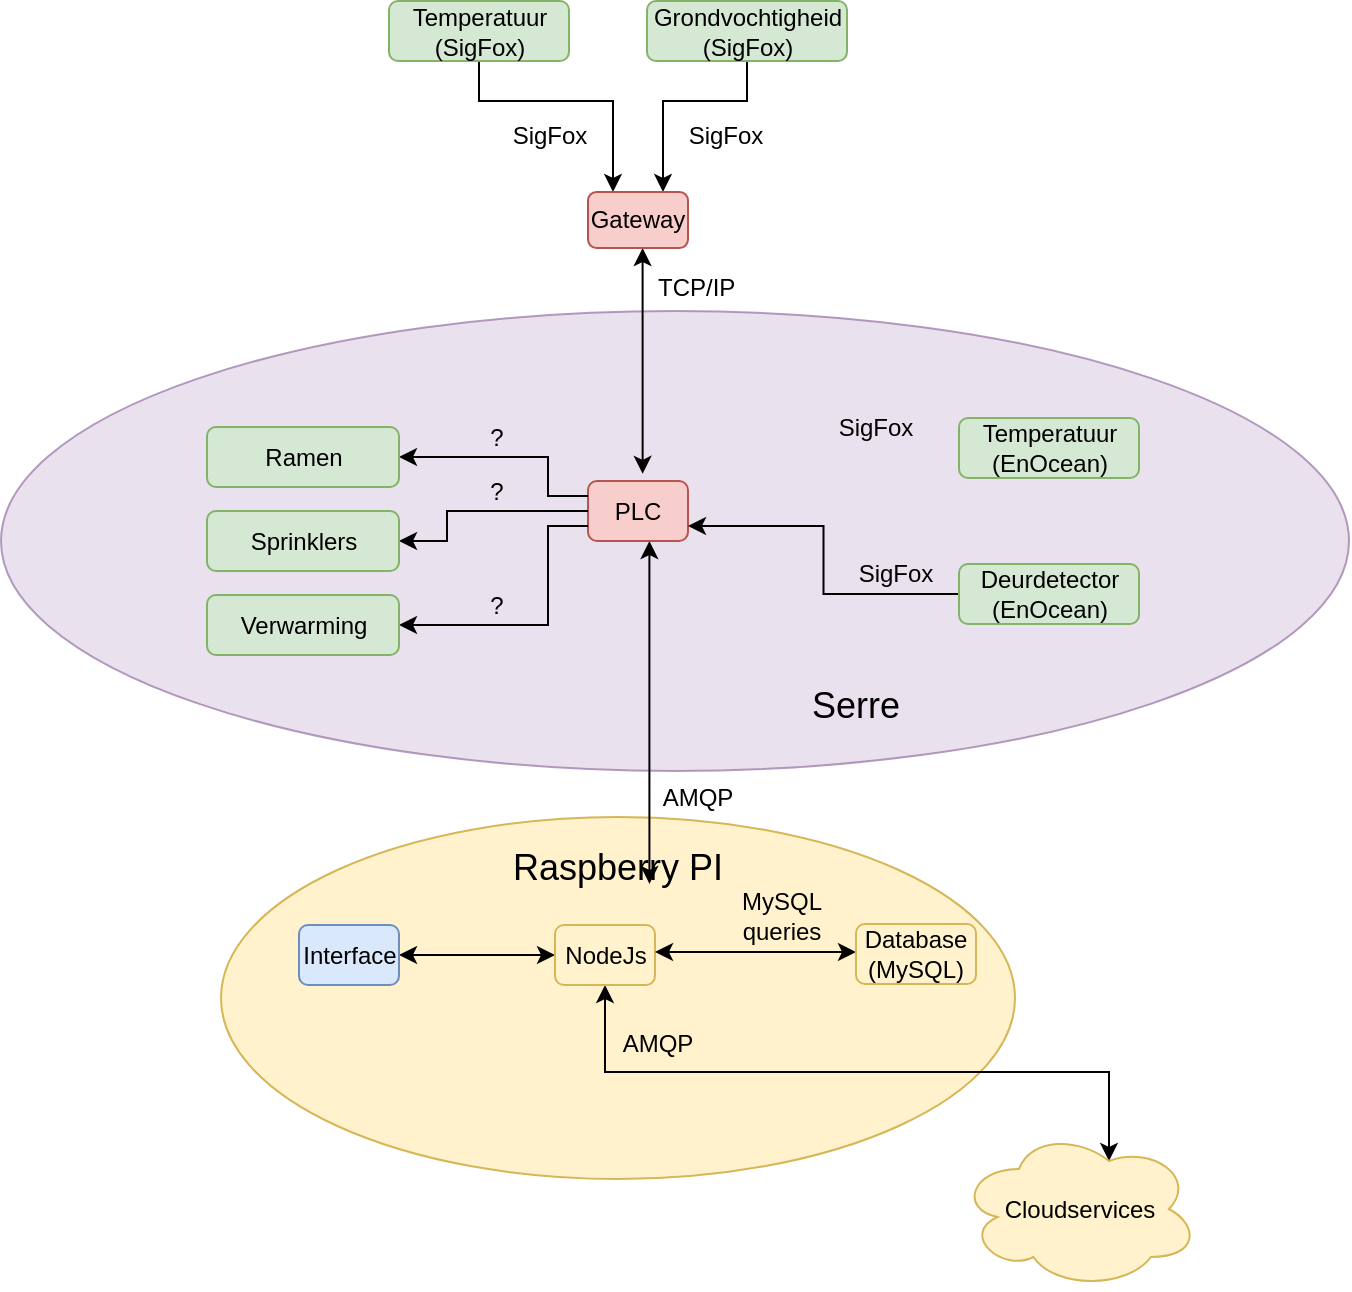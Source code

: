 <mxfile version="12.0.2" type="device" pages="1"><diagram name="Serre" id="42789a77-a242-8287-6e28-9cd8cfd52e62"><mxGraphModel dx="1718" dy="888" grid="0" gridSize="10" guides="1" tooltips="1" connect="1" arrows="1" fold="1" page="1" pageScale="1" pageWidth="1100" pageHeight="850" background="#ffffff" math="0" shadow="0"><root><mxCell id="0"/><mxCell id="1" parent="0"/><mxCell id="m-WKy1QYfF3CYL_Xk7xX-1" value="" style="ellipse;whiteSpace=wrap;html=1;fillColor=#fff2cc;strokeColor=#d6b656;" parent="1" vertex="1"><mxGeometry x="333.5" y="470.5" width="397" height="181" as="geometry"/></mxCell><mxCell id="AfHGDrrq-JgIC60IeQSG-32" value="" style="ellipse;whiteSpace=wrap;html=1;fillColor=#e1d5e7;strokeColor=#9673a6;opacity=70;" parent="1" vertex="1"><mxGeometry x="223.5" y="217.5" width="674" height="230" as="geometry"/></mxCell><mxCell id="itn0ZsQkKJ_GjujIYyZL-32" value="" style="edgeStyle=orthogonalEdgeStyle;rounded=0;orthogonalLoop=1;jettySize=auto;html=1;startArrow=classic;startFill=1;endArrow=classic;endFill=1;" parent="1" source="itn0ZsQkKJ_GjujIYyZL-7" target="itn0ZsQkKJ_GjujIYyZL-8" edge="1"><mxGeometry relative="1" as="geometry"/></mxCell><mxCell id="itn0ZsQkKJ_GjujIYyZL-35" value="" style="edgeStyle=orthogonalEdgeStyle;rounded=0;orthogonalLoop=1;jettySize=auto;html=1;startArrow=classic;startFill=1;endArrow=classic;endFill=1;entryX=0.625;entryY=0.2;entryDx=0;entryDy=0;entryPerimeter=0;" parent="1" source="itn0ZsQkKJ_GjujIYyZL-7" target="itn0ZsQkKJ_GjujIYyZL-10" edge="1"><mxGeometry relative="1" as="geometry"><mxPoint x="567" y="625.5" as="targetPoint"/><Array as="points"><mxPoint x="525" y="598"/><mxPoint x="777" y="598"/></Array></mxGeometry></mxCell><mxCell id="itn0ZsQkKJ_GjujIYyZL-7" value="NodeJs" style="rounded=1;whiteSpace=wrap;html=1;fillColor=#fff2cc;strokeColor=#d6b656;" parent="1" vertex="1"><mxGeometry x="500.5" y="524.5" width="50" height="30" as="geometry"/></mxCell><mxCell id="itn0ZsQkKJ_GjujIYyZL-8" value="Interface" style="rounded=1;whiteSpace=wrap;html=1;fillColor=#dae8fc;strokeColor=#6c8ebf;" parent="1" vertex="1"><mxGeometry x="372.5" y="524.5" width="50" height="30" as="geometry"/></mxCell><mxCell id="itn0ZsQkKJ_GjujIYyZL-33" value="" style="edgeStyle=orthogonalEdgeStyle;rounded=0;orthogonalLoop=1;jettySize=auto;html=1;startArrow=classic;startFill=1;endArrow=classic;endFill=1;" parent="1" source="itn0ZsQkKJ_GjujIYyZL-9" target="itn0ZsQkKJ_GjujIYyZL-7" edge="1"><mxGeometry relative="1" as="geometry"><Array as="points"><mxPoint x="635" y="538"/><mxPoint x="635" y="538"/></Array></mxGeometry></mxCell><mxCell id="itn0ZsQkKJ_GjujIYyZL-9" value="Database&lt;br&gt;(MySQL)" style="rounded=1;whiteSpace=wrap;html=1;fillColor=#fff2cc;strokeColor=#d6b656;" parent="1" vertex="1"><mxGeometry x="651" y="524" width="60" height="30" as="geometry"/></mxCell><mxCell id="itn0ZsQkKJ_GjujIYyZL-10" value="Cloudservices" style="ellipse;shape=cloud;whiteSpace=wrap;html=1;fillColor=#fff2cc;strokeColor=#d6b656;" parent="1" vertex="1"><mxGeometry x="702.5" y="626.5" width="120" height="80" as="geometry"/></mxCell><mxCell id="oylY3YaFG-LerNcYVHAm-18" style="edgeStyle=orthogonalEdgeStyle;rounded=0;orthogonalLoop=1;jettySize=auto;html=1;startArrow=classic;startFill=1;targetPerimeterSpacing=0;" edge="1" parent="1" source="itn0ZsQkKJ_GjujIYyZL-11"><mxGeometry relative="1" as="geometry"><mxPoint x="547.714" y="503.952" as="targetPoint"/><Array as="points"><mxPoint x="548" y="418"/></Array></mxGeometry></mxCell><mxCell id="itn0ZsQkKJ_GjujIYyZL-11" value="PLC" style="rounded=1;whiteSpace=wrap;html=1;fillColor=#f8cecc;strokeColor=#b85450;" parent="1" vertex="1"><mxGeometry x="517" y="302.5" width="50" height="30" as="geometry"/></mxCell><mxCell id="AfHGDrrq-JgIC60IeQSG-10" style="edgeStyle=orthogonalEdgeStyle;rounded=0;orthogonalLoop=1;jettySize=auto;html=1;exitX=1;exitY=0.5;exitDx=0;exitDy=0;entryX=0;entryY=0.25;entryDx=0;entryDy=0;startArrow=classic;startFill=1;endArrow=none;endFill=0;" parent="1" source="itn0ZsQkKJ_GjujIYyZL-12" target="itn0ZsQkKJ_GjujIYyZL-11" edge="1"><mxGeometry relative="1" as="geometry"><Array as="points"><mxPoint x="497" y="291"/><mxPoint x="497" y="310"/></Array></mxGeometry></mxCell><mxCell id="itn0ZsQkKJ_GjujIYyZL-12" value="Ramen" style="rounded=1;whiteSpace=wrap;html=1;fillColor=#d5e8d4;strokeColor=#82b366;" parent="1" vertex="1"><mxGeometry x="326.5" y="275.5" width="96" height="30" as="geometry"/></mxCell><mxCell id="AfHGDrrq-JgIC60IeQSG-13" style="edgeStyle=orthogonalEdgeStyle;rounded=0;orthogonalLoop=1;jettySize=auto;html=1;exitX=1;exitY=0.5;exitDx=0;exitDy=0;entryX=0;entryY=0.75;entryDx=0;entryDy=0;startArrow=classic;startFill=1;endArrow=none;endFill=0;" parent="1" source="itn0ZsQkKJ_GjujIYyZL-14" target="itn0ZsQkKJ_GjujIYyZL-11" edge="1"><mxGeometry relative="1" as="geometry"><Array as="points"><mxPoint x="497" y="375"/><mxPoint x="497" y="325"/></Array></mxGeometry></mxCell><mxCell id="itn0ZsQkKJ_GjujIYyZL-14" value="Verwarming" style="rounded=1;whiteSpace=wrap;html=1;fillColor=#d5e8d4;strokeColor=#82b366;" parent="1" vertex="1"><mxGeometry x="326.5" y="359.5" width="96" height="30" as="geometry"/></mxCell><mxCell id="AfHGDrrq-JgIC60IeQSG-11" style="edgeStyle=orthogonalEdgeStyle;rounded=0;orthogonalLoop=1;jettySize=auto;html=1;exitX=1;exitY=0.5;exitDx=0;exitDy=0;startArrow=classic;startFill=1;endArrow=none;endFill=0;entryX=0;entryY=0.5;entryDx=0;entryDy=0;" parent="1" source="itn0ZsQkKJ_GjujIYyZL-15" target="itn0ZsQkKJ_GjujIYyZL-11" edge="1"><mxGeometry relative="1" as="geometry"><mxPoint x="487.5" y="344.5" as="targetPoint"/><Array as="points"><mxPoint x="446.5" y="332.5"/><mxPoint x="446.5" y="317.5"/></Array></mxGeometry></mxCell><mxCell id="itn0ZsQkKJ_GjujIYyZL-15" value="Sprinklers" style="rounded=1;whiteSpace=wrap;html=1;fillColor=#d5e8d4;strokeColor=#82b366;" parent="1" vertex="1"><mxGeometry x="326.5" y="317.5" width="96" height="30" as="geometry"/></mxCell><mxCell id="1BPF2lUvss0TYT9tVECj-1" value="AMQP" style="text;html=1;strokeColor=none;fillColor=none;align=center;verticalAlign=middle;whiteSpace=wrap;rounded=0;" parent="1" vertex="1"><mxGeometry x="552" y="450.5" width="40" height="20" as="geometry"/></mxCell><mxCell id="1BPF2lUvss0TYT9tVECj-3" value="AMQP" style="text;html=1;strokeColor=none;fillColor=none;align=center;verticalAlign=middle;whiteSpace=wrap;rounded=0;" parent="1" vertex="1"><mxGeometry x="532" y="574" width="40" height="20" as="geometry"/></mxCell><mxCell id="_2sVvBY5ICFOxCGKW-Yz-2" value="Temperatuur (EnOcean)" style="rounded=1;whiteSpace=wrap;html=1;fillColor=#d5e8d4;strokeColor=#82b366;" parent="1" vertex="1"><mxGeometry x="702.5" y="271" width="90" height="30" as="geometry"/></mxCell><mxCell id="AfHGDrrq-JgIC60IeQSG-18" value="" style="edgeStyle=orthogonalEdgeStyle;rounded=0;orthogonalLoop=1;jettySize=auto;html=1;startArrow=none;startFill=0;endArrow=classic;endFill=1;entryX=1;entryY=0.75;entryDx=0;entryDy=0;" parent="1" source="_2sVvBY5ICFOxCGKW-Yz-3" target="itn0ZsQkKJ_GjujIYyZL-11" edge="1"><mxGeometry relative="1" as="geometry"><mxPoint x="541.5" y="309.5" as="targetPoint"/></mxGeometry></mxCell><mxCell id="_2sVvBY5ICFOxCGKW-Yz-3" value="Deurdetector (EnOcean)" style="rounded=1;whiteSpace=wrap;html=1;fillColor=#d5e8d4;strokeColor=#82b366;" parent="1" vertex="1"><mxGeometry x="702.5" y="344" width="90" height="30" as="geometry"/></mxCell><mxCell id="AfHGDrrq-JgIC60IeQSG-36" style="edgeStyle=orthogonalEdgeStyle;rounded=0;orthogonalLoop=1;jettySize=auto;html=1;exitX=0.5;exitY=1;exitDx=0;exitDy=0;entryX=0.25;entryY=0;entryDx=0;entryDy=0;startArrow=none;startFill=0;endArrow=classic;endFill=1;" parent="1" source="AfHGDrrq-JgIC60IeQSG-20" target="AfHGDrrq-JgIC60IeQSG-35" edge="1"><mxGeometry relative="1" as="geometry"><Array as="points"><mxPoint x="462" y="112.5"/><mxPoint x="530" y="112.5"/></Array></mxGeometry></mxCell><mxCell id="AfHGDrrq-JgIC60IeQSG-20" value="Temperatuur (SigFox)" style="rounded=1;whiteSpace=wrap;html=1;fillColor=#d5e8d4;strokeColor=#82b366;" parent="1" vertex="1"><mxGeometry x="417.5" y="62.5" width="90" height="30" as="geometry"/></mxCell><mxCell id="AfHGDrrq-JgIC60IeQSG-25" value="&lt;font style=&quot;font-size: 18px&quot;&gt;Serre&lt;/font&gt;" style="text;html=1;strokeColor=none;fillColor=none;align=center;verticalAlign=middle;whiteSpace=wrap;rounded=0;" parent="1" vertex="1"><mxGeometry x="631" y="405" width="40" height="20" as="geometry"/></mxCell><mxCell id="AfHGDrrq-JgIC60IeQSG-37" style="edgeStyle=orthogonalEdgeStyle;rounded=0;orthogonalLoop=1;jettySize=auto;html=1;exitX=0.5;exitY=1;exitDx=0;exitDy=0;entryX=0.75;entryY=0;entryDx=0;entryDy=0;startArrow=none;startFill=0;endArrow=classic;endFill=1;" parent="1" source="AfHGDrrq-JgIC60IeQSG-28" target="AfHGDrrq-JgIC60IeQSG-35" edge="1"><mxGeometry relative="1" as="geometry"><Array as="points"><mxPoint x="597" y="112.5"/><mxPoint x="555" y="112.5"/></Array></mxGeometry></mxCell><mxCell id="AfHGDrrq-JgIC60IeQSG-28" value="Grondvochtigheid (SigFox)" style="rounded=1;whiteSpace=wrap;html=1;fillColor=#d5e8d4;strokeColor=#82b366;" parent="1" vertex="1"><mxGeometry x="546.5" y="62.5" width="100" height="30" as="geometry"/></mxCell><mxCell id="oylY3YaFG-LerNcYVHAm-19" style="edgeStyle=orthogonalEdgeStyle;rounded=0;orthogonalLoop=1;jettySize=auto;html=1;entryX=0.476;entryY=0.354;entryDx=0;entryDy=0;entryPerimeter=0;startArrow=classic;startFill=1;targetPerimeterSpacing=0;" edge="1" parent="1" source="AfHGDrrq-JgIC60IeQSG-35" target="AfHGDrrq-JgIC60IeQSG-32"><mxGeometry relative="1" as="geometry"><Array as="points"><mxPoint x="544" y="206"/></Array></mxGeometry></mxCell><mxCell id="AfHGDrrq-JgIC60IeQSG-35" value="Gateway" style="rounded=1;whiteSpace=wrap;html=1;fillColor=#f8cecc;strokeColor=#b85450;" parent="1" vertex="1"><mxGeometry x="517" y="158" width="50" height="28" as="geometry"/></mxCell><mxCell id="AfHGDrrq-JgIC60IeQSG-39" value="SigFox" style="text;html=1;strokeColor=none;fillColor=none;align=center;verticalAlign=middle;whiteSpace=wrap;rounded=0;" parent="1" vertex="1"><mxGeometry x="478" y="119.5" width="40" height="20" as="geometry"/></mxCell><mxCell id="AfHGDrrq-JgIC60IeQSG-40" value="SigFox" style="text;html=1;strokeColor=none;fillColor=none;align=center;verticalAlign=middle;whiteSpace=wrap;rounded=0;" parent="1" vertex="1"><mxGeometry x="566" y="119.5" width="40" height="20" as="geometry"/></mxCell><mxCell id="c5OzXLcf4u7wvID1AKV8-1" value="SigFox" style="text;html=1;strokeColor=none;fillColor=none;align=center;verticalAlign=middle;whiteSpace=wrap;rounded=0;" parent="1" vertex="1"><mxGeometry x="640.5" y="265.5" width="40" height="20" as="geometry"/></mxCell><mxCell id="c5OzXLcf4u7wvID1AKV8-2" value="SigFox" style="text;html=1;strokeColor=none;fillColor=none;align=center;verticalAlign=middle;whiteSpace=wrap;rounded=0;" parent="1" vertex="1"><mxGeometry x="650.5" y="339" width="40" height="20" as="geometry"/></mxCell><mxCell id="c5OzXLcf4u7wvID1AKV8-3" value="?" style="text;html=1;strokeColor=none;fillColor=none;align=center;verticalAlign=middle;whiteSpace=wrap;rounded=0;" parent="1" vertex="1"><mxGeometry x="465.5" y="270.5" width="11" height="20" as="geometry"/></mxCell><mxCell id="c5OzXLcf4u7wvID1AKV8-7" value="MySQL queries" style="text;html=1;strokeColor=none;fillColor=none;align=center;verticalAlign=middle;whiteSpace=wrap;rounded=0;" parent="1" vertex="1"><mxGeometry x="591.5" y="505" width="44" height="30" as="geometry"/></mxCell><mxCell id="m-WKy1QYfF3CYL_Xk7xX-2" value="&lt;font style=&quot;font-size: 18px&quot;&gt;Raspberry PI&lt;/font&gt;" style="text;html=1;strokeColor=none;fillColor=none;align=center;verticalAlign=middle;whiteSpace=wrap;rounded=0;" parent="1" vertex="1"><mxGeometry x="474" y="485.5" width="116" height="20" as="geometry"/></mxCell><mxCell id="oylY3YaFG-LerNcYVHAm-14" value="?" style="text;html=1;strokeColor=none;fillColor=none;align=center;verticalAlign=middle;whiteSpace=wrap;rounded=0;" vertex="1" parent="1"><mxGeometry x="465.5" y="297.5" width="11" height="20" as="geometry"/></mxCell><mxCell id="oylY3YaFG-LerNcYVHAm-15" value="?" style="text;html=1;strokeColor=none;fillColor=none;align=center;verticalAlign=middle;whiteSpace=wrap;rounded=0;" vertex="1" parent="1"><mxGeometry x="465.5" y="354.5" width="11" height="20" as="geometry"/></mxCell><mxCell id="oylY3YaFG-LerNcYVHAm-20" value="TCP/IP&lt;br&gt;" style="text;html=1;resizable=0;points=[];autosize=1;align=left;verticalAlign=top;spacingTop=-4;" vertex="1" parent="1"><mxGeometry x="550" y="195.5" width="49" height="13" as="geometry"/></mxCell></root></mxGraphModel></diagram></mxfile>
